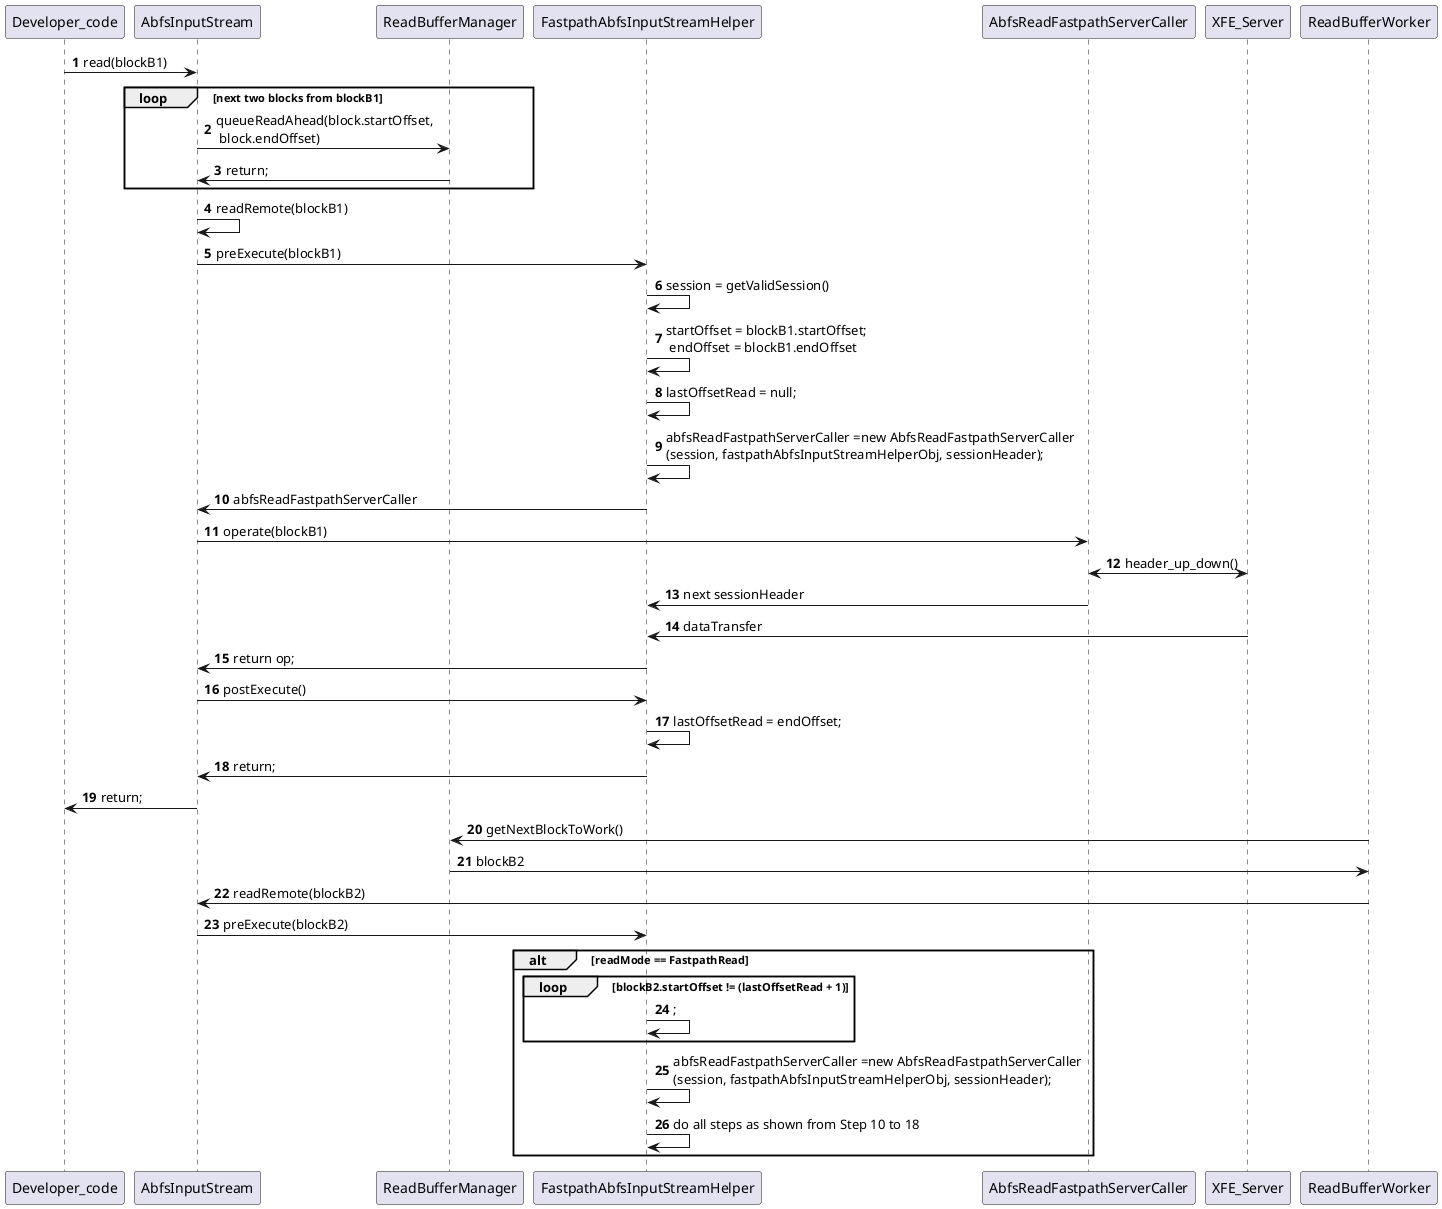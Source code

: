 @startuml
'https://plantuml.com/sequence-diagram

autonumber

Developer_code -> AbfsInputStream: read(blockB1)
loop next two blocks from blockB1
AbfsInputStream -> ReadBufferManager: queueReadAhead(block.startOffset,\n block.endOffset)
ReadBufferManager -> AbfsInputStream: return;
end
AbfsInputStream -> AbfsInputStream: readRemote(blockB1)
AbfsInputStream -> FastpathAbfsInputStreamHelper: preExecute(blockB1)
FastpathAbfsInputStreamHelper -> FastpathAbfsInputStreamHelper: session = getValidSession()
FastpathAbfsInputStreamHelper -> FastpathAbfsInputStreamHelper: startOffset = blockB1.startOffset;\n endOffset = blockB1.endOffset
FastpathAbfsInputStreamHelper -> FastpathAbfsInputStreamHelper: lastOffsetRead = null;
FastpathAbfsInputStreamHelper -> FastpathAbfsInputStreamHelper: abfsReadFastpathServerCaller =new AbfsReadFastpathServerCaller\n(session, fastpathAbfsInputStreamHelperObj, sessionHeader);
FastpathAbfsInputStreamHelper -> AbfsInputStream: abfsReadFastpathServerCaller
AbfsInputStream -> AbfsReadFastpathServerCaller: operate(blockB1)
AbfsReadFastpathServerCaller <-> XFE_Server: header_up_down()
AbfsReadFastpathServerCaller -> FastpathAbfsInputStreamHelper: next sessionHeader
FastpathAbfsInputStreamHelper <- XFE_Server: dataTransfer
FastpathAbfsInputStreamHelper -> AbfsInputStream: return op;
AbfsInputStream -> FastpathAbfsInputStreamHelper: postExecute()
FastpathAbfsInputStreamHelper -> FastpathAbfsInputStreamHelper: lastOffsetRead = endOffset;
FastpathAbfsInputStreamHelper -> AbfsInputStream: return;
AbfsInputStream -> Developer_code: return;
ReadBufferWorker -> ReadBufferManager: getNextBlockToWork()
ReadBufferManager -> ReadBufferWorker: blockB2
ReadBufferWorker -> AbfsInputStream: readRemote(blockB2)
AbfsInputStream -> FastpathAbfsInputStreamHelper: preExecute(blockB2)
alt readMode == FastpathRead
loop blockB2.startOffset != (lastOffsetRead + 1)
FastpathAbfsInputStreamHelper -> FastpathAbfsInputStreamHelper:;
end
FastpathAbfsInputStreamHelper -> FastpathAbfsInputStreamHelper: abfsReadFastpathServerCaller =new AbfsReadFastpathServerCaller\n(session, fastpathAbfsInputStreamHelperObj, sessionHeader);
FastpathAbfsInputStreamHelper -> FastpathAbfsInputStreamHelper: do all steps as shown from Step 10 to 18
end
@enduml